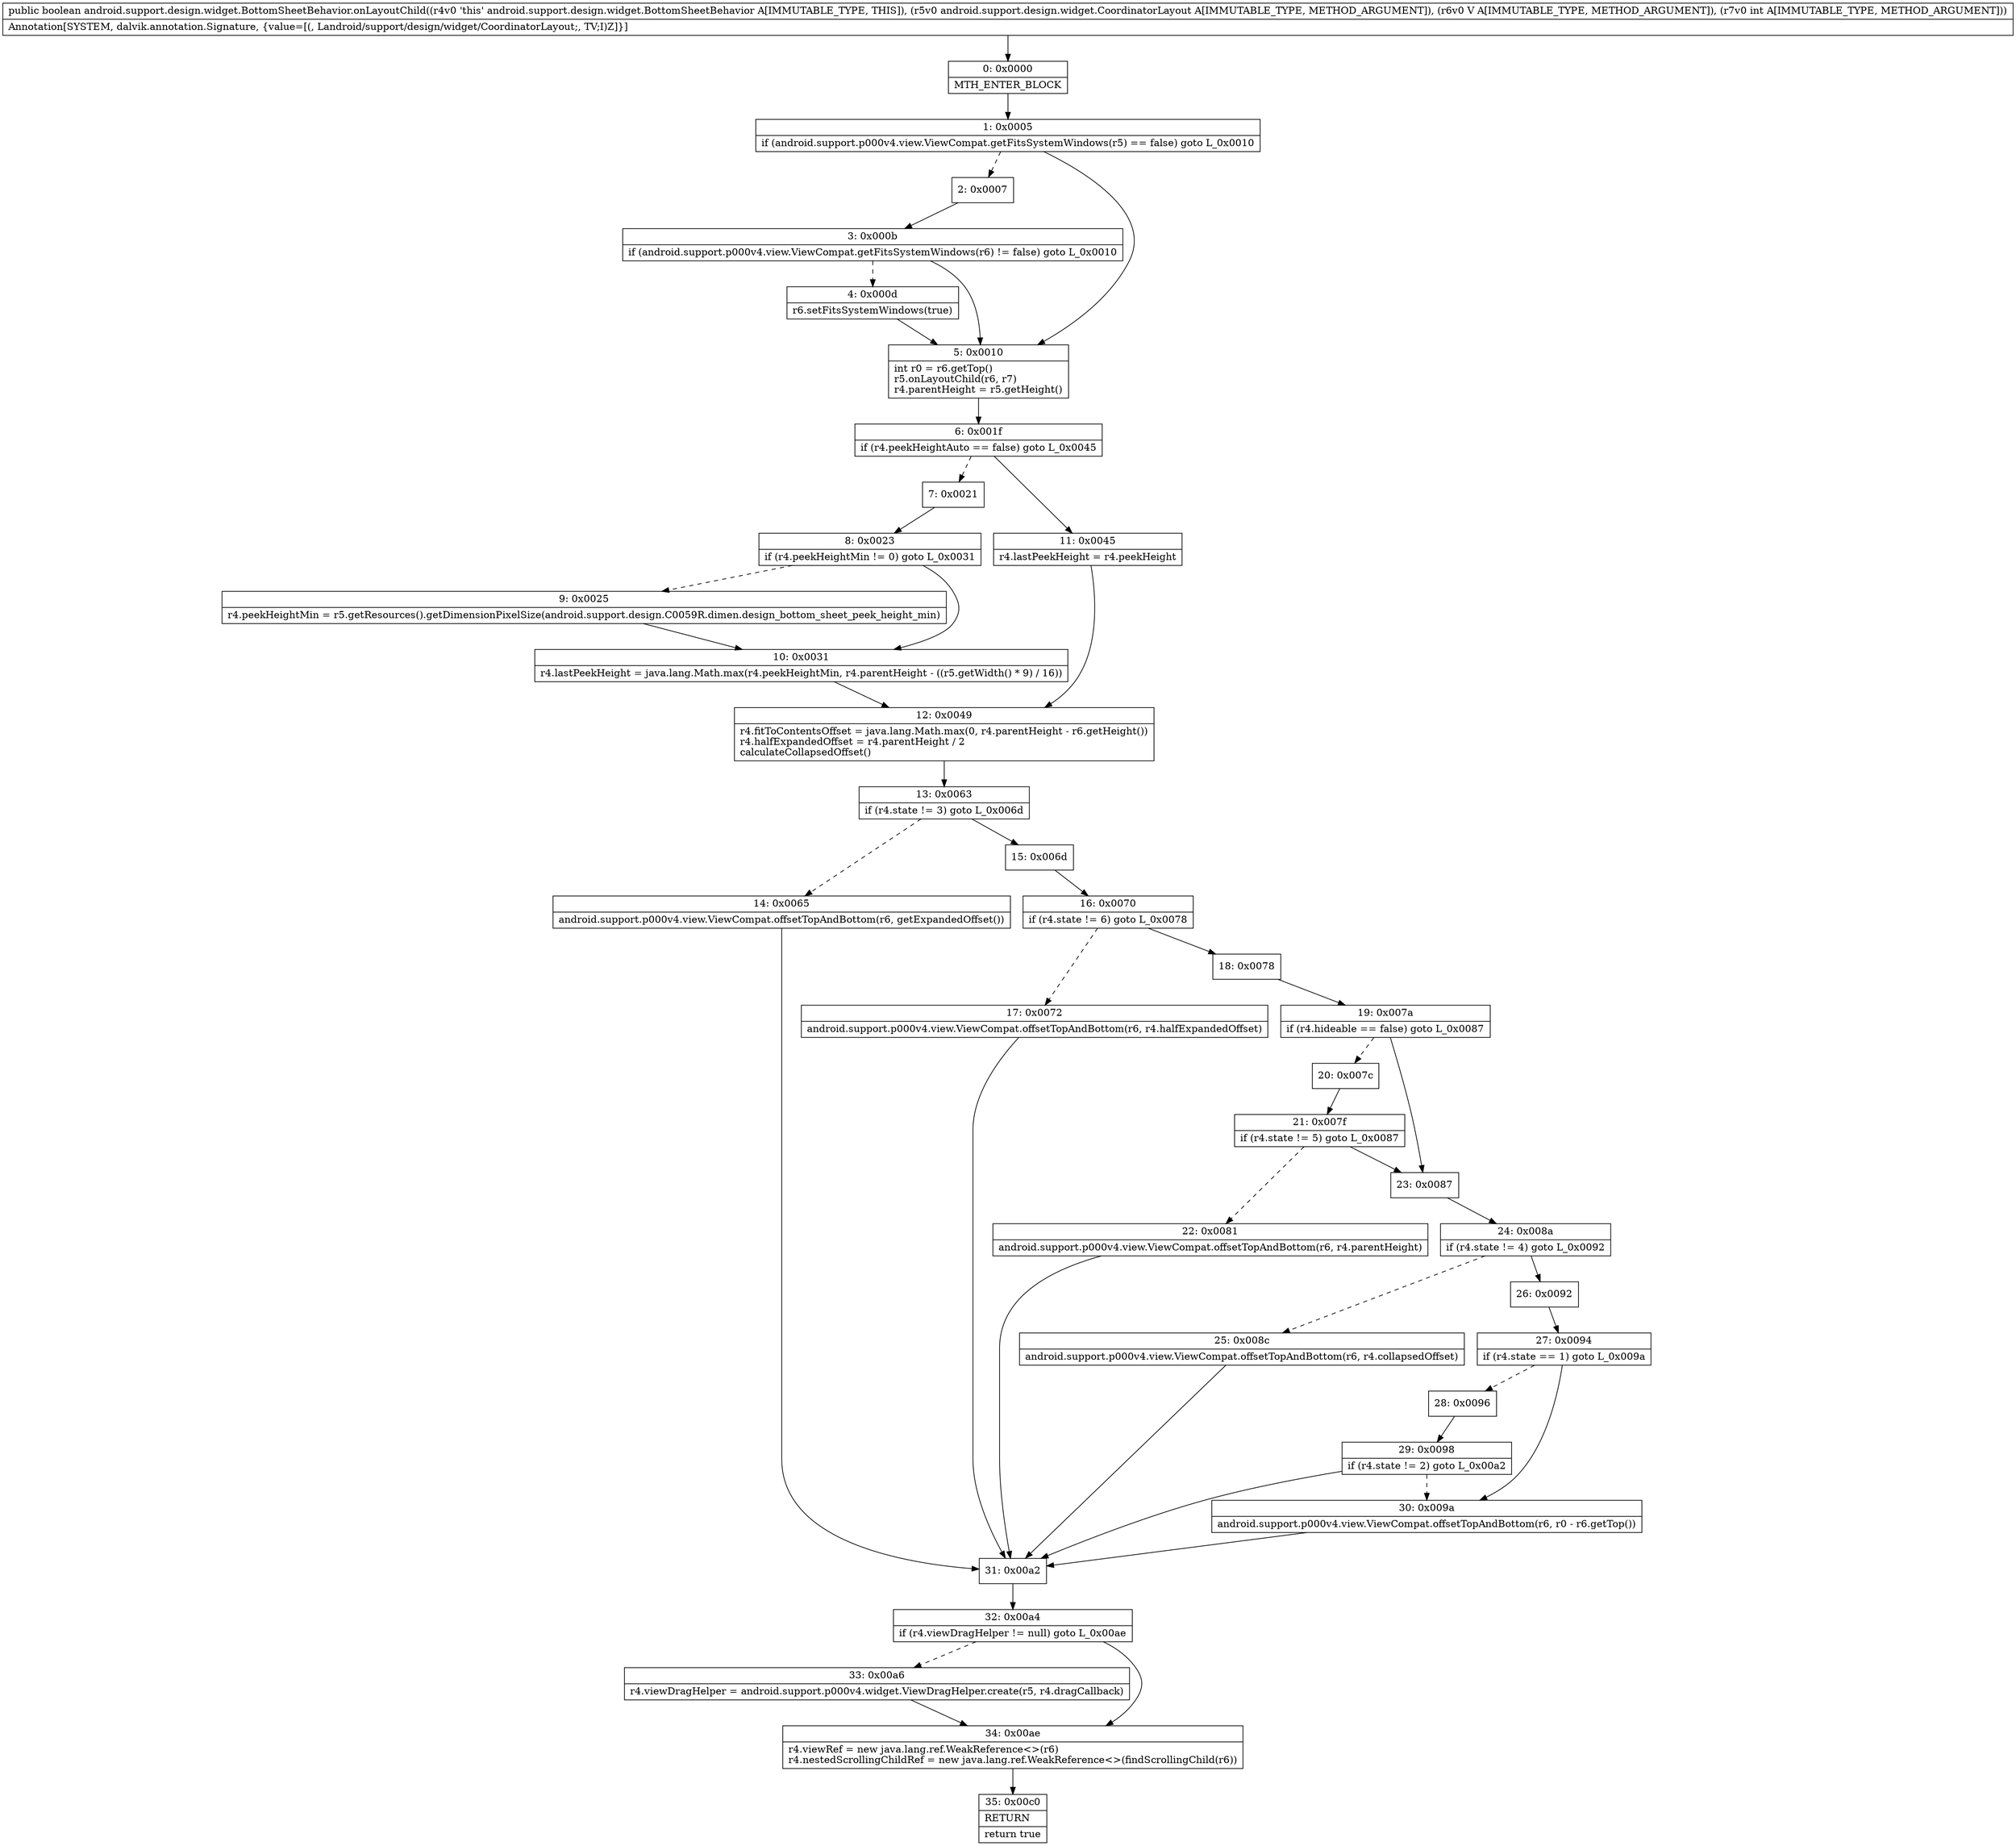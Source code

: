digraph "CFG forandroid.support.design.widget.BottomSheetBehavior.onLayoutChild(Landroid\/support\/design\/widget\/CoordinatorLayout;Landroid\/view\/View;I)Z" {
Node_0 [shape=record,label="{0\:\ 0x0000|MTH_ENTER_BLOCK\l}"];
Node_1 [shape=record,label="{1\:\ 0x0005|if (android.support.p000v4.view.ViewCompat.getFitsSystemWindows(r5) == false) goto L_0x0010\l}"];
Node_2 [shape=record,label="{2\:\ 0x0007}"];
Node_3 [shape=record,label="{3\:\ 0x000b|if (android.support.p000v4.view.ViewCompat.getFitsSystemWindows(r6) != false) goto L_0x0010\l}"];
Node_4 [shape=record,label="{4\:\ 0x000d|r6.setFitsSystemWindows(true)\l}"];
Node_5 [shape=record,label="{5\:\ 0x0010|int r0 = r6.getTop()\lr5.onLayoutChild(r6, r7)\lr4.parentHeight = r5.getHeight()\l}"];
Node_6 [shape=record,label="{6\:\ 0x001f|if (r4.peekHeightAuto == false) goto L_0x0045\l}"];
Node_7 [shape=record,label="{7\:\ 0x0021}"];
Node_8 [shape=record,label="{8\:\ 0x0023|if (r4.peekHeightMin != 0) goto L_0x0031\l}"];
Node_9 [shape=record,label="{9\:\ 0x0025|r4.peekHeightMin = r5.getResources().getDimensionPixelSize(android.support.design.C0059R.dimen.design_bottom_sheet_peek_height_min)\l}"];
Node_10 [shape=record,label="{10\:\ 0x0031|r4.lastPeekHeight = java.lang.Math.max(r4.peekHeightMin, r4.parentHeight \- ((r5.getWidth() * 9) \/ 16))\l}"];
Node_11 [shape=record,label="{11\:\ 0x0045|r4.lastPeekHeight = r4.peekHeight\l}"];
Node_12 [shape=record,label="{12\:\ 0x0049|r4.fitToContentsOffset = java.lang.Math.max(0, r4.parentHeight \- r6.getHeight())\lr4.halfExpandedOffset = r4.parentHeight \/ 2\lcalculateCollapsedOffset()\l}"];
Node_13 [shape=record,label="{13\:\ 0x0063|if (r4.state != 3) goto L_0x006d\l}"];
Node_14 [shape=record,label="{14\:\ 0x0065|android.support.p000v4.view.ViewCompat.offsetTopAndBottom(r6, getExpandedOffset())\l}"];
Node_15 [shape=record,label="{15\:\ 0x006d}"];
Node_16 [shape=record,label="{16\:\ 0x0070|if (r4.state != 6) goto L_0x0078\l}"];
Node_17 [shape=record,label="{17\:\ 0x0072|android.support.p000v4.view.ViewCompat.offsetTopAndBottom(r6, r4.halfExpandedOffset)\l}"];
Node_18 [shape=record,label="{18\:\ 0x0078}"];
Node_19 [shape=record,label="{19\:\ 0x007a|if (r4.hideable == false) goto L_0x0087\l}"];
Node_20 [shape=record,label="{20\:\ 0x007c}"];
Node_21 [shape=record,label="{21\:\ 0x007f|if (r4.state != 5) goto L_0x0087\l}"];
Node_22 [shape=record,label="{22\:\ 0x0081|android.support.p000v4.view.ViewCompat.offsetTopAndBottom(r6, r4.parentHeight)\l}"];
Node_23 [shape=record,label="{23\:\ 0x0087}"];
Node_24 [shape=record,label="{24\:\ 0x008a|if (r4.state != 4) goto L_0x0092\l}"];
Node_25 [shape=record,label="{25\:\ 0x008c|android.support.p000v4.view.ViewCompat.offsetTopAndBottom(r6, r4.collapsedOffset)\l}"];
Node_26 [shape=record,label="{26\:\ 0x0092}"];
Node_27 [shape=record,label="{27\:\ 0x0094|if (r4.state == 1) goto L_0x009a\l}"];
Node_28 [shape=record,label="{28\:\ 0x0096}"];
Node_29 [shape=record,label="{29\:\ 0x0098|if (r4.state != 2) goto L_0x00a2\l}"];
Node_30 [shape=record,label="{30\:\ 0x009a|android.support.p000v4.view.ViewCompat.offsetTopAndBottom(r6, r0 \- r6.getTop())\l}"];
Node_31 [shape=record,label="{31\:\ 0x00a2}"];
Node_32 [shape=record,label="{32\:\ 0x00a4|if (r4.viewDragHelper != null) goto L_0x00ae\l}"];
Node_33 [shape=record,label="{33\:\ 0x00a6|r4.viewDragHelper = android.support.p000v4.widget.ViewDragHelper.create(r5, r4.dragCallback)\l}"];
Node_34 [shape=record,label="{34\:\ 0x00ae|r4.viewRef = new java.lang.ref.WeakReference\<\>(r6)\lr4.nestedScrollingChildRef = new java.lang.ref.WeakReference\<\>(findScrollingChild(r6))\l}"];
Node_35 [shape=record,label="{35\:\ 0x00c0|RETURN\l|return true\l}"];
MethodNode[shape=record,label="{public boolean android.support.design.widget.BottomSheetBehavior.onLayoutChild((r4v0 'this' android.support.design.widget.BottomSheetBehavior A[IMMUTABLE_TYPE, THIS]), (r5v0 android.support.design.widget.CoordinatorLayout A[IMMUTABLE_TYPE, METHOD_ARGUMENT]), (r6v0 V A[IMMUTABLE_TYPE, METHOD_ARGUMENT]), (r7v0 int A[IMMUTABLE_TYPE, METHOD_ARGUMENT]))  | Annotation[SYSTEM, dalvik.annotation.Signature, \{value=[(, Landroid\/support\/design\/widget\/CoordinatorLayout;, TV;I)Z]\}]\l}"];
MethodNode -> Node_0;
Node_0 -> Node_1;
Node_1 -> Node_2[style=dashed];
Node_1 -> Node_5;
Node_2 -> Node_3;
Node_3 -> Node_4[style=dashed];
Node_3 -> Node_5;
Node_4 -> Node_5;
Node_5 -> Node_6;
Node_6 -> Node_7[style=dashed];
Node_6 -> Node_11;
Node_7 -> Node_8;
Node_8 -> Node_9[style=dashed];
Node_8 -> Node_10;
Node_9 -> Node_10;
Node_10 -> Node_12;
Node_11 -> Node_12;
Node_12 -> Node_13;
Node_13 -> Node_14[style=dashed];
Node_13 -> Node_15;
Node_14 -> Node_31;
Node_15 -> Node_16;
Node_16 -> Node_17[style=dashed];
Node_16 -> Node_18;
Node_17 -> Node_31;
Node_18 -> Node_19;
Node_19 -> Node_20[style=dashed];
Node_19 -> Node_23;
Node_20 -> Node_21;
Node_21 -> Node_22[style=dashed];
Node_21 -> Node_23;
Node_22 -> Node_31;
Node_23 -> Node_24;
Node_24 -> Node_25[style=dashed];
Node_24 -> Node_26;
Node_25 -> Node_31;
Node_26 -> Node_27;
Node_27 -> Node_28[style=dashed];
Node_27 -> Node_30;
Node_28 -> Node_29;
Node_29 -> Node_30[style=dashed];
Node_29 -> Node_31;
Node_30 -> Node_31;
Node_31 -> Node_32;
Node_32 -> Node_33[style=dashed];
Node_32 -> Node_34;
Node_33 -> Node_34;
Node_34 -> Node_35;
}

